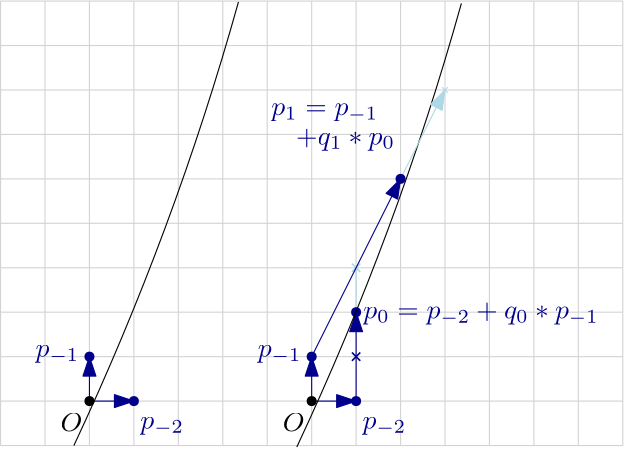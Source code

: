 <?xml version="1.0"?>
<!DOCTYPE ipe SYSTEM "ipe.dtd">
<ipe version="70005" creator="Ipe 7.1.1">
<info created="D:20130625161015" modified="D:20130701152619"/>
<ipestyle name="basic">
<symbol name="arrow/arc(spx)">
<path stroke="sym-stroke" fill="sym-stroke" pen="sym-pen">
0 0 m
-1 0.333 l
-1 -0.333 l
h
</path>
</symbol>
<symbol name="arrow/farc(spx)">
<path stroke="sym-stroke" fill="white" pen="sym-pen">
0 0 m
-1 0.333 l
-1 -0.333 l
h
</path>
</symbol>
<symbol name="mark/circle(sx)" transformations="translations">
<path fill="sym-stroke">
0.6 0 0 0.6 0 0 e
0.4 0 0 0.4 0 0 e
</path>
</symbol>
<symbol name="mark/disk(sx)" transformations="translations">
<path fill="sym-stroke">
0.6 0 0 0.6 0 0 e
</path>
</symbol>
<symbol name="mark/fdisk(sfx)" transformations="translations">
<group>
<path fill="sym-fill">
0.5 0 0 0.5 0 0 e
</path>
<path fill="sym-stroke" fillrule="eofill">
0.6 0 0 0.6 0 0 e
0.4 0 0 0.4 0 0 e
</path>
</group>
</symbol>
<symbol name="mark/box(sx)" transformations="translations">
<path fill="sym-stroke" fillrule="eofill">
-0.6 -0.6 m
0.6 -0.6 l
0.6 0.6 l
-0.6 0.6 l
h
-0.4 -0.4 m
0.4 -0.4 l
0.4 0.4 l
-0.4 0.4 l
h
</path>
</symbol>
<symbol name="mark/square(sx)" transformations="translations">
<path fill="sym-stroke">
-0.6 -0.6 m
0.6 -0.6 l
0.6 0.6 l
-0.6 0.6 l
h
</path>
</symbol>
<symbol name="mark/fsquare(sfx)" transformations="translations">
<group>
<path fill="sym-fill">
-0.5 -0.5 m
0.5 -0.5 l
0.5 0.5 l
-0.5 0.5 l
h
</path>
<path fill="sym-stroke" fillrule="eofill">
-0.6 -0.6 m
0.6 -0.6 l
0.6 0.6 l
-0.6 0.6 l
h
-0.4 -0.4 m
0.4 -0.4 l
0.4 0.4 l
-0.4 0.4 l
h
</path>
</group>
</symbol>
<symbol name="mark/cross(sx)" transformations="translations">
<group>
<path fill="sym-stroke">
-0.43 -0.57 m
0.57 0.43 l
0.43 0.57 l
-0.57 -0.43 l
h
</path>
<path fill="sym-stroke">
-0.43 0.57 m
0.57 -0.43 l
0.43 -0.57 l
-0.57 0.43 l
h
</path>
</group>
</symbol>
<symbol name="arrow/fnormal(spx)">
<path stroke="sym-stroke" fill="white" pen="sym-pen">
0 0 m
-1 0.333 l
-1 -0.333 l
h
</path>
</symbol>
<symbol name="arrow/pointed(spx)">
<path stroke="sym-stroke" fill="sym-stroke" pen="sym-pen">
0 0 m
-1 0.333 l
-0.8 0 l
-1 -0.333 l
h
</path>
</symbol>
<symbol name="arrow/fpointed(spx)">
<path stroke="sym-stroke" fill="white" pen="sym-pen">
0 0 m
-1 0.333 l
-0.8 0 l
-1 -0.333 l
h
</path>
</symbol>
<symbol name="arrow/linear(spx)">
<path stroke="sym-stroke" pen="sym-pen">
-1 0.333 m
0 0 l
-1 -0.333 l
</path>
</symbol>
<symbol name="arrow/fdouble(spx)">
<path stroke="sym-stroke" fill="white" pen="sym-pen">
0 0 m
-1 0.333 l
-1 -0.333 l
h
-1 0 m
-2 0.333 l
-2 -0.333 l
h
</path>
</symbol>
<symbol name="arrow/double(spx)">
<path stroke="sym-stroke" fill="sym-stroke" pen="sym-pen">
0 0 m
-1 0.333 l
-1 -0.333 l
h
-1 0 m
-2 0.333 l
-2 -0.333 l
h
</path>
</symbol>
<pen name="heavier" value="0.8"/>
<pen name="fat" value="1.2"/>
<pen name="ultrafat" value="2"/>
<symbolsize name="large" value="5"/>
<symbolsize name="small" value="2"/>
<symbolsize name="tiny" value="1.1"/>
<arrowsize name="large" value="10"/>
<arrowsize name="small" value="5"/>
<arrowsize name="tiny" value="3"/>
<color name="red" value="1 0 0"/>
<color name="green" value="0 1 0"/>
<color name="blue" value="0 0 1"/>
<color name="yellow" value="1 1 0"/>
<color name="orange" value="1 0.647 0"/>
<color name="gold" value="1 0.843 0"/>
<color name="purple" value="0.627 0.125 0.941"/>
<color name="gray" value="0.745"/>
<color name="brown" value="0.647 0.165 0.165"/>
<color name="navy" value="0 0 0.502"/>
<color name="pink" value="1 0.753 0.796"/>
<color name="seagreen" value="0.18 0.545 0.341"/>
<color name="turquoise" value="0.251 0.878 0.816"/>
<color name="violet" value="0.933 0.51 0.933"/>
<color name="darkblue" value="0 0 0.545"/>
<color name="darkcyan" value="0 0.545 0.545"/>
<color name="darkgray" value="0.663"/>
<color name="darkgreen" value="0 0.392 0"/>
<color name="darkmagenta" value="0.545 0 0.545"/>
<color name="darkorange" value="1 0.549 0"/>
<color name="darkred" value="0.545 0 0"/>
<color name="lightblue" value="0.678 0.847 0.902"/>
<color name="lightcyan" value="0.878 1 1"/>
<color name="lightgray" value="0.827"/>
<color name="lightgreen" value="0.565 0.933 0.565"/>
<color name="lightyellow" value="1 1 0.878"/>
<dashstyle name="dashed" value="[4] 0"/>
<dashstyle name="dotted" value="[1 3] 0"/>
<dashstyle name="dash dotted" value="[4 2 1 2] 0"/>
<dashstyle name="dash dot dotted" value="[4 2 1 2 1 2] 0"/>
<textsize name="large" value="\large"/>
<textsize name="Large" value="\Large"/>
<textsize name="LARGE" value="\LARGE"/>
<textsize name="huge" value="\huge"/>
<textsize name="Huge" value="\Huge"/>
<textsize name="small" value="\small"/>
<textsize name="footnote" value="\footnotesize"/>
<textsize name="tiny" value="\tiny"/>
<textstyle name="center" begin="\begin{center}" end="\end{center}"/>
<textstyle name="itemize" begin="\begin{itemize}" end="\end{itemize}"/>
<textstyle name="item" begin="\begin{itemize}\item{}" end="\end{itemize}"/>
<gridsize name="4 pts" value="4"/>
<gridsize name="8 pts (~3 mm)" value="8"/>
<gridsize name="16 pts (~6 mm)" value="16"/>
<gridsize name="32 pts (~12 mm)" value="32"/>
<gridsize name="10 pts (~3.5 mm)" value="10"/>
<gridsize name="20 pts (~7 mm)" value="20"/>
<gridsize name="14 pts (~5 mm)" value="14"/>
<gridsize name="28 pts (~10 mm)" value="28"/>
<gridsize name="56 pts (~20 mm)" value="56"/>
<anglesize name="90 deg" value="90"/>
<anglesize name="60 deg" value="60"/>
<anglesize name="45 deg" value="45"/>
<anglesize name="30 deg" value="30"/>
<anglesize name="22.5 deg" value="22.5"/>
<tiling name="falling" angle="-60" step="4" width="1"/>
<tiling name="rising" angle="30" step="4" width="1"/>
</ipestyle>
<page>
<layer name="alpha"/>
<view layers="alpha" active="alpha"/>
<path layer="alpha" stroke="lightgray">
160 496 m
384 496 l
384 656 l
160 656 l
160 496 l
176 496 l
176 656 l
192 656 l
192 496 l
208 496 l
208 656 l
224 656 l
224 496 l
240 496 l
240 656 l
256 656 l
256 496 l
272 496 l
272 656 l
288 656 l
288 496 l
304 496 l
304 656 l
320 656 l
320 496 l
336 496 l
336 656 l
352 656 l
352 496 l
368 496 l
368 656 l
384 656 l
384 640 l
160 640 l
160 624 l
384 624 l
384 608 l
160 608 l
160 592 l
384 592 l
384 576 l
160 576 l
160 560 l
384 560 l
384 544 l
160 544 l
160 528 l
384 528 l
384 512 l
160 512 l
</path>
<path stroke="darkblue" arrow="normal/normal">
192 512 m
192 528 l
</path>
<path stroke="darkblue" arrow="normal/normal">
192 512 m
208 512 l
</path>
<text matrix="1 0 0 1 -6.0353 -6.28677" transformations="translations" pos="187.654 507.335" stroke="black" type="label" width="7.876" height="6.808" depth="0" valign="baseline">$O$</text>
<use name="mark/disk(sx)" pos="192 512" size="normal" stroke="black"/>
<use name="mark/disk(sx)" pos="208 512" size="normal" stroke="darkblue"/>
<use name="mark/disk(sx)" pos="192 528" size="normal" stroke="darkblue"/>
<text transformations="translations" pos="210.286 502.055" stroke="darkblue" type="label" width="15.708" height="4.294" depth="2.32" valign="baseline">$p_{-2}$</text>
<text matrix="1 0 0 1 -3.77206 -4.02353" transformations="translations" pos="176.338 531.98" stroke="darkblue" type="label" width="15.708" height="4.294" depth="2.32" valign="baseline">$p_{-1}$</text>
<path matrix="1 0 0 1 80 0" stroke="darkblue" arrow="normal/normal">
192 512 m
192 528 l
</path>
<path matrix="1 0 0 1 80 0" stroke="darkblue" arrow="normal/normal">
192 512 m
208 512 l
</path>
<text matrix="1 0 0 1 73.9647 -6.28677" transformations="translations" pos="187.654 507.335" stroke="black" type="label" width="7.876" height="6.808" depth="0" valign="baseline">$O$</text>
<use matrix="1 0 0 1 80 0" name="mark/disk(sx)" pos="192 512" size="normal" stroke="black"/>
<use matrix="1 0 0 1 80 0" name="mark/disk(sx)" pos="208 512" size="normal" stroke="darkblue"/>
<use matrix="1 0 0 1 80 0" name="mark/disk(sx)" pos="192 528" size="normal" stroke="darkblue"/>
<text matrix="1 0 0 1 80 0" transformations="translations" pos="210.286 502.055" stroke="darkblue" type="label" width="15.708" height="4.294" depth="2.32" valign="baseline">$p_{-2}$</text>
<text matrix="1 0 0 1 76.2279 -4.02353" transformations="translations" pos="176.338 531.98" stroke="darkblue" type="label" width="15.708" height="4.294" depth="2.32" valign="baseline">$p_{-1}$</text>
<path stroke="darkblue" arrow="normal/normal">
288 512 m
288 544 l
</path>
<text matrix="1 0 0 1 -13.4034 -2.30707" transformations="translations" pos="304 544" stroke="darkblue" type="label" width="84.685" height="5.816" depth="2.32" valign="baseline">$p_0 = p_{-2} + q_{0}*p_{-1}$</text>
<path stroke="lightblue">
288 544 m
288 560 l
</path>
<use name="mark/cross(sx)" pos="288 560" size="normal" stroke="lightblue"/>
<use name="mark/disk(sx)" pos="288 544" size="normal" stroke="darkblue"/>
<use name="mark/cross(sx)" pos="288 528" size="normal" stroke="darkblue"/>
<path stroke="black">
186.397 495.98 m
1026.46 0 0 1026.46 -743.028 931.639 245.65 655.692 a
</path>
<path matrix="1 0 0 1 80.2539 -0.517727" stroke="black">
186.397 495.98 m
1026.46 0 0 1026.46 -743.028 931.639 245.65 655.692 a
</path>
<path matrix="1 0 0 1 80 0" stroke="lightblue" arrow="normal/normal">
224 592 m
240 624 l
</path>
<text matrix="1 0 0 1 81.4212 54.8996" transformations="translations" pos="176 560" stroke="darkblue" type="label" width="38.474" height="4.294" depth="2.32" valign="baseline">$p_1=p_{-1}$</text>
<text matrix="1 0 0 1 101.445 42.4202" transformations="translations" pos="164.934 561.866" stroke="darkblue" type="label" width="35.556" height="5.819" depth="1.93" valign="baseline">$+q_{1}*p_{0}$</text>
<use matrix="1 0 0 1 80 0" name="mark/cross(sx)" pos="240 624" size="small" stroke="lightblue"/>
<use matrix="1 0 0 1 80 0" name="mark/disk(sx)" pos="224 592" size="normal" stroke="darkblue"/>
<path stroke="darkblue" arrow="normal/normal">
272 528 m
304 592 l
</path>
</page>
</ipe>
